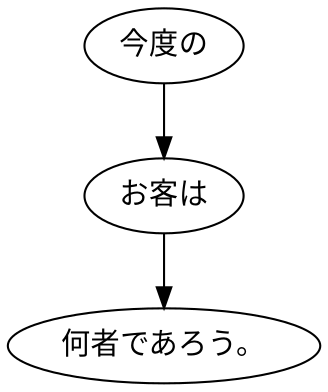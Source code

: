 digraph graph7167 {
	node0 [label="今度の"];
	node1 [label="お客は"];
	node2 [label="何者であろう。"];
	node0 -> node1;
	node1 -> node2;
}
